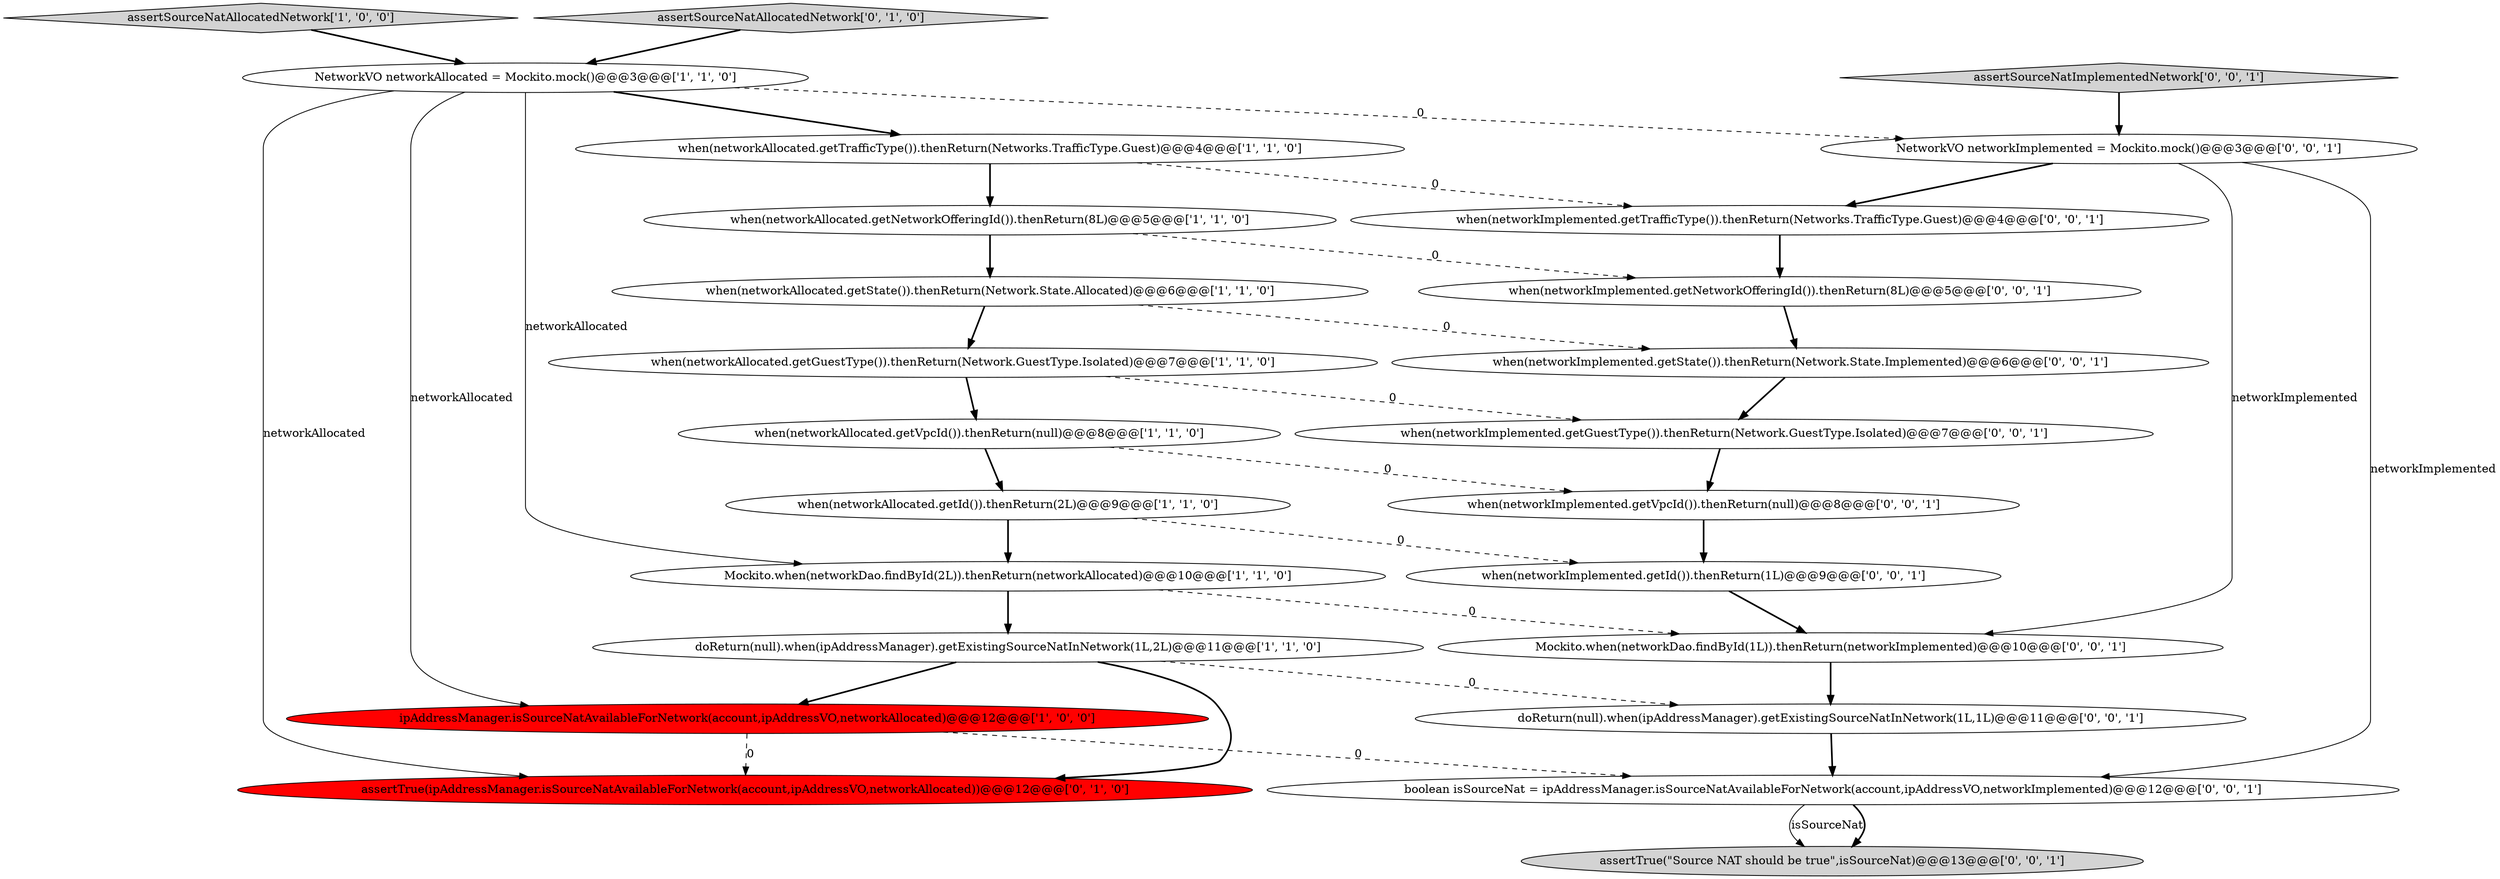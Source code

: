 digraph {
0 [style = filled, label = "assertSourceNatAllocatedNetwork['1', '0', '0']", fillcolor = lightgray, shape = diamond image = "AAA0AAABBB1BBB"];
12 [style = filled, label = "assertTrue(ipAddressManager.isSourceNatAvailableForNetwork(account,ipAddressVO,networkAllocated))@@@12@@@['0', '1', '0']", fillcolor = red, shape = ellipse image = "AAA1AAABBB2BBB"];
7 [style = filled, label = "when(networkAllocated.getGuestType()).thenReturn(Network.GuestType.Isolated)@@@7@@@['1', '1', '0']", fillcolor = white, shape = ellipse image = "AAA0AAABBB1BBB"];
2 [style = filled, label = "when(networkAllocated.getId()).thenReturn(2L)@@@9@@@['1', '1', '0']", fillcolor = white, shape = ellipse image = "AAA0AAABBB1BBB"];
3 [style = filled, label = "Mockito.when(networkDao.findById(2L)).thenReturn(networkAllocated)@@@10@@@['1', '1', '0']", fillcolor = white, shape = ellipse image = "AAA0AAABBB1BBB"];
9 [style = filled, label = "doReturn(null).when(ipAddressManager).getExistingSourceNatInNetwork(1L,2L)@@@11@@@['1', '1', '0']", fillcolor = white, shape = ellipse image = "AAA0AAABBB1BBB"];
14 [style = filled, label = "assertTrue(\"Source NAT should be true\",isSourceNat)@@@13@@@['0', '0', '1']", fillcolor = lightgray, shape = ellipse image = "AAA0AAABBB3BBB"];
18 [style = filled, label = "NetworkVO networkImplemented = Mockito.mock()@@@3@@@['0', '0', '1']", fillcolor = white, shape = ellipse image = "AAA0AAABBB3BBB"];
22 [style = filled, label = "when(networkImplemented.getNetworkOfferingId()).thenReturn(8L)@@@5@@@['0', '0', '1']", fillcolor = white, shape = ellipse image = "AAA0AAABBB3BBB"];
5 [style = filled, label = "NetworkVO networkAllocated = Mockito.mock()@@@3@@@['1', '1', '0']", fillcolor = white, shape = ellipse image = "AAA0AAABBB1BBB"];
21 [style = filled, label = "when(networkImplemented.getVpcId()).thenReturn(null)@@@8@@@['0', '0', '1']", fillcolor = white, shape = ellipse image = "AAA0AAABBB3BBB"];
15 [style = filled, label = "doReturn(null).when(ipAddressManager).getExistingSourceNatInNetwork(1L,1L)@@@11@@@['0', '0', '1']", fillcolor = white, shape = ellipse image = "AAA0AAABBB3BBB"];
17 [style = filled, label = "Mockito.when(networkDao.findById(1L)).thenReturn(networkImplemented)@@@10@@@['0', '0', '1']", fillcolor = white, shape = ellipse image = "AAA0AAABBB3BBB"];
13 [style = filled, label = "boolean isSourceNat = ipAddressManager.isSourceNatAvailableForNetwork(account,ipAddressVO,networkImplemented)@@@12@@@['0', '0', '1']", fillcolor = white, shape = ellipse image = "AAA0AAABBB3BBB"];
11 [style = filled, label = "assertSourceNatAllocatedNetwork['0', '1', '0']", fillcolor = lightgray, shape = diamond image = "AAA0AAABBB2BBB"];
8 [style = filled, label = "when(networkAllocated.getVpcId()).thenReturn(null)@@@8@@@['1', '1', '0']", fillcolor = white, shape = ellipse image = "AAA0AAABBB1BBB"];
1 [style = filled, label = "when(networkAllocated.getTrafficType()).thenReturn(Networks.TrafficType.Guest)@@@4@@@['1', '1', '0']", fillcolor = white, shape = ellipse image = "AAA0AAABBB1BBB"];
19 [style = filled, label = "when(networkImplemented.getTrafficType()).thenReturn(Networks.TrafficType.Guest)@@@4@@@['0', '0', '1']", fillcolor = white, shape = ellipse image = "AAA0AAABBB3BBB"];
16 [style = filled, label = "when(networkImplemented.getState()).thenReturn(Network.State.Implemented)@@@6@@@['0', '0', '1']", fillcolor = white, shape = ellipse image = "AAA0AAABBB3BBB"];
20 [style = filled, label = "assertSourceNatImplementedNetwork['0', '0', '1']", fillcolor = lightgray, shape = diamond image = "AAA0AAABBB3BBB"];
4 [style = filled, label = "ipAddressManager.isSourceNatAvailableForNetwork(account,ipAddressVO,networkAllocated)@@@12@@@['1', '0', '0']", fillcolor = red, shape = ellipse image = "AAA1AAABBB1BBB"];
23 [style = filled, label = "when(networkImplemented.getGuestType()).thenReturn(Network.GuestType.Isolated)@@@7@@@['0', '0', '1']", fillcolor = white, shape = ellipse image = "AAA0AAABBB3BBB"];
6 [style = filled, label = "when(networkAllocated.getState()).thenReturn(Network.State.Allocated)@@@6@@@['1', '1', '0']", fillcolor = white, shape = ellipse image = "AAA0AAABBB1BBB"];
10 [style = filled, label = "when(networkAllocated.getNetworkOfferingId()).thenReturn(8L)@@@5@@@['1', '1', '0']", fillcolor = white, shape = ellipse image = "AAA0AAABBB1BBB"];
24 [style = filled, label = "when(networkImplemented.getId()).thenReturn(1L)@@@9@@@['0', '0', '1']", fillcolor = white, shape = ellipse image = "AAA0AAABBB3BBB"];
13->14 [style = solid, label="isSourceNat"];
15->13 [style = bold, label=""];
3->17 [style = dashed, label="0"];
7->23 [style = dashed, label="0"];
22->16 [style = bold, label=""];
9->4 [style = bold, label=""];
2->3 [style = bold, label=""];
18->17 [style = solid, label="networkImplemented"];
1->19 [style = dashed, label="0"];
18->19 [style = bold, label=""];
5->3 [style = solid, label="networkAllocated"];
21->24 [style = bold, label=""];
16->23 [style = bold, label=""];
10->22 [style = dashed, label="0"];
8->21 [style = dashed, label="0"];
5->18 [style = dashed, label="0"];
7->8 [style = bold, label=""];
10->6 [style = bold, label=""];
4->12 [style = dashed, label="0"];
3->9 [style = bold, label=""];
20->18 [style = bold, label=""];
5->1 [style = bold, label=""];
11->5 [style = bold, label=""];
6->16 [style = dashed, label="0"];
8->2 [style = bold, label=""];
23->21 [style = bold, label=""];
9->15 [style = dashed, label="0"];
5->12 [style = solid, label="networkAllocated"];
24->17 [style = bold, label=""];
17->15 [style = bold, label=""];
9->12 [style = bold, label=""];
18->13 [style = solid, label="networkImplemented"];
2->24 [style = dashed, label="0"];
6->7 [style = bold, label=""];
4->13 [style = dashed, label="0"];
1->10 [style = bold, label=""];
5->4 [style = solid, label="networkAllocated"];
19->22 [style = bold, label=""];
13->14 [style = bold, label=""];
0->5 [style = bold, label=""];
}
